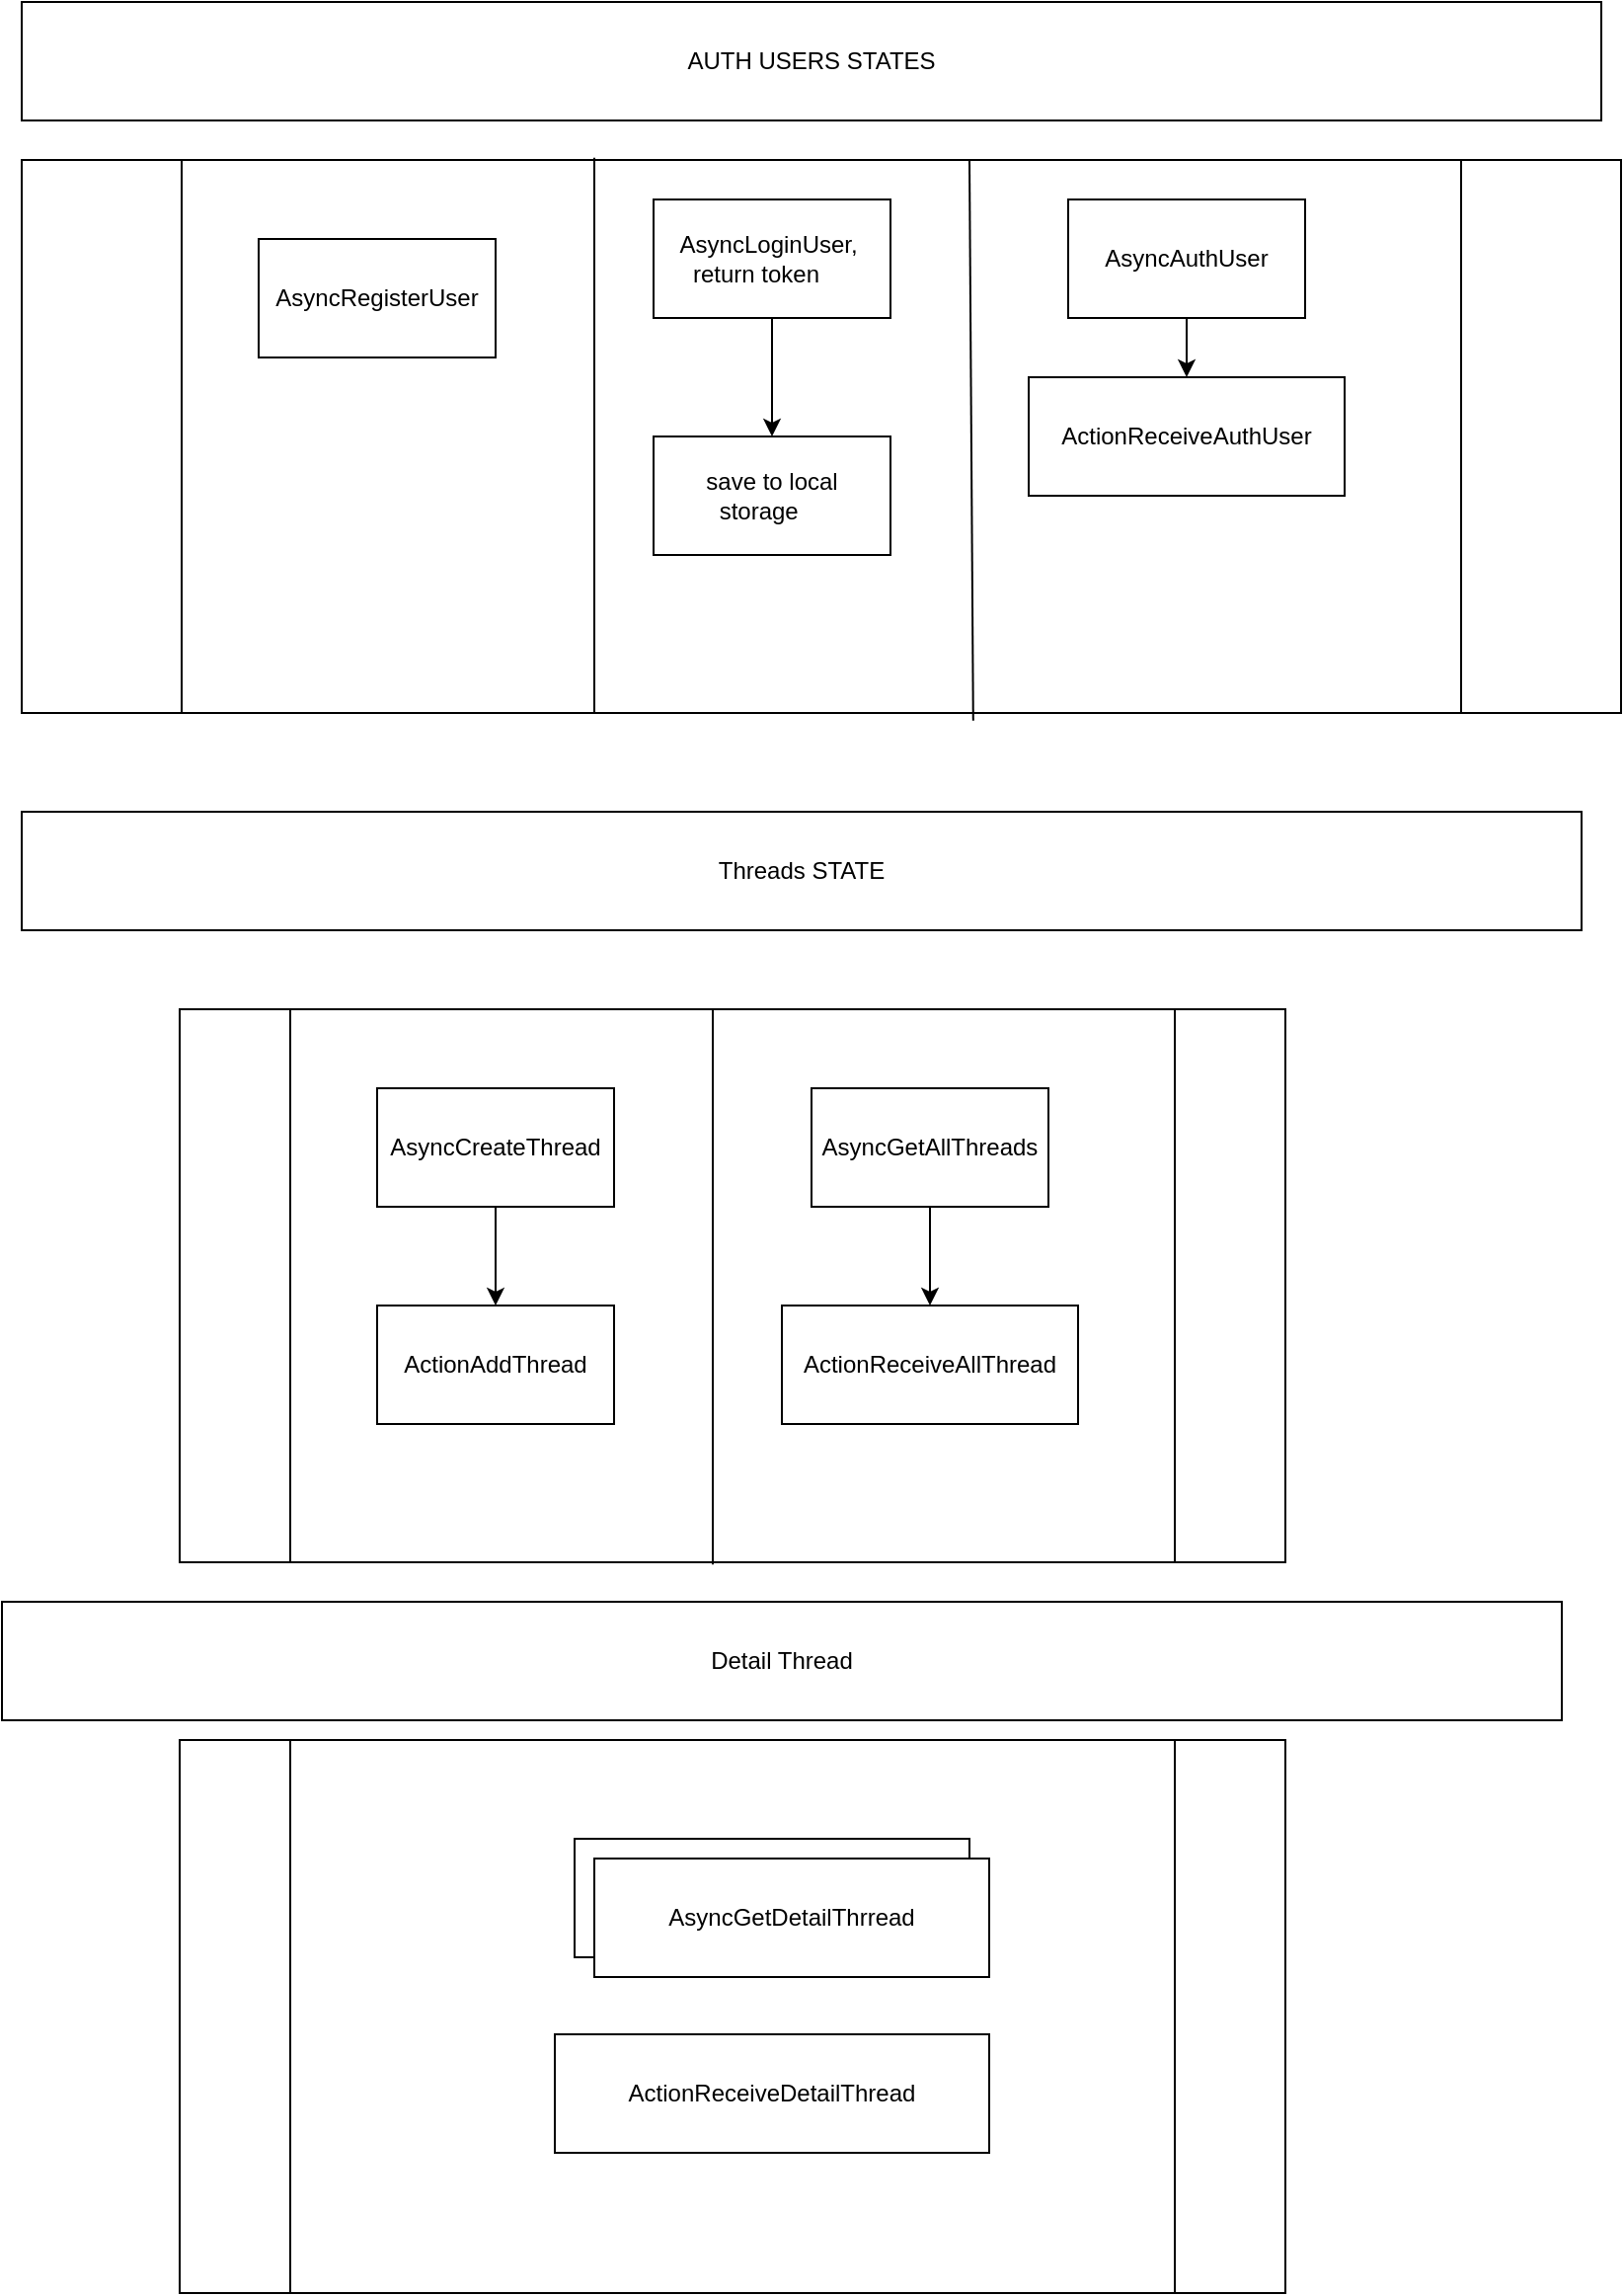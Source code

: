 <mxfile version="23.1.1" type="github">
  <diagram name="Halaman-1" id="mzf6bpY5q0zzYBFy6X6D">
    <mxGraphModel dx="1571" dy="491" grid="1" gridSize="10" guides="1" tooltips="1" connect="1" arrows="1" fold="1" page="1" pageScale="1" pageWidth="827" pageHeight="1169" math="0" shadow="0">
      <root>
        <mxCell id="0" />
        <mxCell id="1" parent="0" />
        <mxCell id="7w2707OVqHZMQGjkHSAZ-3" value="" style="shape=process;whiteSpace=wrap;html=1;backgroundOutline=1;" vertex="1" parent="1">
          <mxGeometry x="-140" y="220" width="810" height="280" as="geometry" />
        </mxCell>
        <mxCell id="7w2707OVqHZMQGjkHSAZ-1" value="AUTH USERS STATES" style="rounded=0;whiteSpace=wrap;html=1;" vertex="1" parent="1">
          <mxGeometry x="-140" y="140" width="800" height="60" as="geometry" />
        </mxCell>
        <mxCell id="7w2707OVqHZMQGjkHSAZ-2" value="AsyncRegisterUser" style="rounded=0;whiteSpace=wrap;html=1;" vertex="1" parent="1">
          <mxGeometry x="-20" y="260" width="120" height="60" as="geometry" />
        </mxCell>
        <mxCell id="7w2707OVqHZMQGjkHSAZ-9" style="edgeStyle=orthogonalEdgeStyle;rounded=0;orthogonalLoop=1;jettySize=auto;html=1;exitX=0.5;exitY=1;exitDx=0;exitDy=0;" edge="1" parent="1" source="7w2707OVqHZMQGjkHSAZ-4" target="7w2707OVqHZMQGjkHSAZ-8">
          <mxGeometry relative="1" as="geometry" />
        </mxCell>
        <mxCell id="7w2707OVqHZMQGjkHSAZ-4" value="AsyncLoginUser,&amp;nbsp;&lt;br&gt;return token&lt;span style=&quot;white-space: pre;&quot;&gt;&#x9;&lt;/span&gt;" style="rounded=0;whiteSpace=wrap;html=1;" vertex="1" parent="1">
          <mxGeometry x="180" y="240" width="120" height="60" as="geometry" />
        </mxCell>
        <mxCell id="7w2707OVqHZMQGjkHSAZ-7" value="" style="endArrow=none;html=1;rounded=0;" edge="1" parent="1">
          <mxGeometry width="50" height="50" relative="1" as="geometry">
            <mxPoint x="150" y="218.88" as="sourcePoint" />
            <mxPoint x="150" y="500" as="targetPoint" />
          </mxGeometry>
        </mxCell>
        <mxCell id="7w2707OVqHZMQGjkHSAZ-8" value="save to local storage&lt;span style=&quot;white-space: pre;&quot;&gt;&#x9;&lt;/span&gt;" style="rounded=0;whiteSpace=wrap;html=1;" vertex="1" parent="1">
          <mxGeometry x="180" y="360" width="120" height="60" as="geometry" />
        </mxCell>
        <mxCell id="7w2707OVqHZMQGjkHSAZ-10" value="" style="endArrow=none;html=1;rounded=0;exitX=0.681;exitY=1.014;exitDx=0;exitDy=0;exitPerimeter=0;entryX=0.691;entryY=0;entryDx=0;entryDy=0;entryPerimeter=0;" edge="1" parent="1">
          <mxGeometry width="50" height="50" relative="1" as="geometry">
            <mxPoint x="341.9" y="503.92" as="sourcePoint" />
            <mxPoint x="340.0" y="220" as="targetPoint" />
          </mxGeometry>
        </mxCell>
        <mxCell id="7w2707OVqHZMQGjkHSAZ-15" style="edgeStyle=orthogonalEdgeStyle;rounded=0;orthogonalLoop=1;jettySize=auto;html=1;exitX=0.5;exitY=1;exitDx=0;exitDy=0;entryX=0.5;entryY=0;entryDx=0;entryDy=0;" edge="1" parent="1" source="7w2707OVqHZMQGjkHSAZ-11" target="7w2707OVqHZMQGjkHSAZ-12">
          <mxGeometry relative="1" as="geometry" />
        </mxCell>
        <mxCell id="7w2707OVqHZMQGjkHSAZ-11" value="AsyncAuthUser" style="rounded=0;whiteSpace=wrap;html=1;" vertex="1" parent="1">
          <mxGeometry x="390" y="240" width="120" height="60" as="geometry" />
        </mxCell>
        <mxCell id="7w2707OVqHZMQGjkHSAZ-12" value="ActionReceiveAuthUser" style="rounded=0;whiteSpace=wrap;html=1;" vertex="1" parent="1">
          <mxGeometry x="370" y="330" width="160" height="60" as="geometry" />
        </mxCell>
        <mxCell id="7w2707OVqHZMQGjkHSAZ-13" value="Threads STATE" style="rounded=0;whiteSpace=wrap;html=1;" vertex="1" parent="1">
          <mxGeometry x="-140" y="550" width="790" height="60" as="geometry" />
        </mxCell>
        <mxCell id="7w2707OVqHZMQGjkHSAZ-14" value="" style="shape=process;whiteSpace=wrap;html=1;backgroundOutline=1;" vertex="1" parent="1">
          <mxGeometry x="-60" y="650" width="560" height="280" as="geometry" />
        </mxCell>
        <mxCell id="7w2707OVqHZMQGjkHSAZ-20" style="edgeStyle=orthogonalEdgeStyle;rounded=0;orthogonalLoop=1;jettySize=auto;html=1;exitX=0.5;exitY=1;exitDx=0;exitDy=0;" edge="1" parent="1" source="7w2707OVqHZMQGjkHSAZ-16" target="7w2707OVqHZMQGjkHSAZ-17">
          <mxGeometry relative="1" as="geometry" />
        </mxCell>
        <mxCell id="7w2707OVqHZMQGjkHSAZ-16" value="AsyncCreateThread" style="rounded=0;whiteSpace=wrap;html=1;" vertex="1" parent="1">
          <mxGeometry x="40" y="690" width="120" height="60" as="geometry" />
        </mxCell>
        <mxCell id="7w2707OVqHZMQGjkHSAZ-17" value="ActionAddThread" style="rounded=0;whiteSpace=wrap;html=1;" vertex="1" parent="1">
          <mxGeometry x="40" y="800" width="120" height="60" as="geometry" />
        </mxCell>
        <mxCell id="7w2707OVqHZMQGjkHSAZ-22" style="edgeStyle=orthogonalEdgeStyle;rounded=0;orthogonalLoop=1;jettySize=auto;html=1;exitX=0.5;exitY=1;exitDx=0;exitDy=0;" edge="1" parent="1" source="7w2707OVqHZMQGjkHSAZ-18" target="7w2707OVqHZMQGjkHSAZ-21">
          <mxGeometry relative="1" as="geometry" />
        </mxCell>
        <mxCell id="7w2707OVqHZMQGjkHSAZ-18" value="AsyncGetAllThreads" style="rounded=0;whiteSpace=wrap;html=1;" vertex="1" parent="1">
          <mxGeometry x="260" y="690" width="120" height="60" as="geometry" />
        </mxCell>
        <mxCell id="7w2707OVqHZMQGjkHSAZ-19" value="" style="endArrow=none;html=1;rounded=0;" edge="1" parent="1">
          <mxGeometry width="50" height="50" relative="1" as="geometry">
            <mxPoint x="210" y="650" as="sourcePoint" />
            <mxPoint x="210" y="931.12" as="targetPoint" />
          </mxGeometry>
        </mxCell>
        <mxCell id="7w2707OVqHZMQGjkHSAZ-21" value="ActionReceiveAllThread" style="rounded=0;whiteSpace=wrap;html=1;" vertex="1" parent="1">
          <mxGeometry x="245" y="800" width="150" height="60" as="geometry" />
        </mxCell>
        <mxCell id="7w2707OVqHZMQGjkHSAZ-27" value="Detail Thread" style="rounded=0;whiteSpace=wrap;html=1;" vertex="1" parent="1">
          <mxGeometry x="-150" y="950" width="790" height="60" as="geometry" />
        </mxCell>
        <mxCell id="7w2707OVqHZMQGjkHSAZ-28" value="" style="shape=process;whiteSpace=wrap;html=1;backgroundOutline=1;" vertex="1" parent="1">
          <mxGeometry x="-60" y="1020" width="560" height="280" as="geometry" />
        </mxCell>
        <mxCell id="7w2707OVqHZMQGjkHSAZ-29" value="AsyncGetDetailThrread" style="rounded=0;whiteSpace=wrap;html=1;" vertex="1" parent="1">
          <mxGeometry x="140" y="1070" width="200" height="60" as="geometry" />
        </mxCell>
        <mxCell id="7w2707OVqHZMQGjkHSAZ-30" value="ActionReceiveDetailThread" style="rounded=0;whiteSpace=wrap;html=1;" vertex="1" parent="1">
          <mxGeometry x="130" y="1169" width="220" height="60" as="geometry" />
        </mxCell>
        <mxCell id="7w2707OVqHZMQGjkHSAZ-33" value="AsyncGetDetailThrread" style="rounded=0;whiteSpace=wrap;html=1;" vertex="1" parent="1">
          <mxGeometry x="150" y="1080" width="200" height="60" as="geometry" />
        </mxCell>
      </root>
    </mxGraphModel>
  </diagram>
</mxfile>
